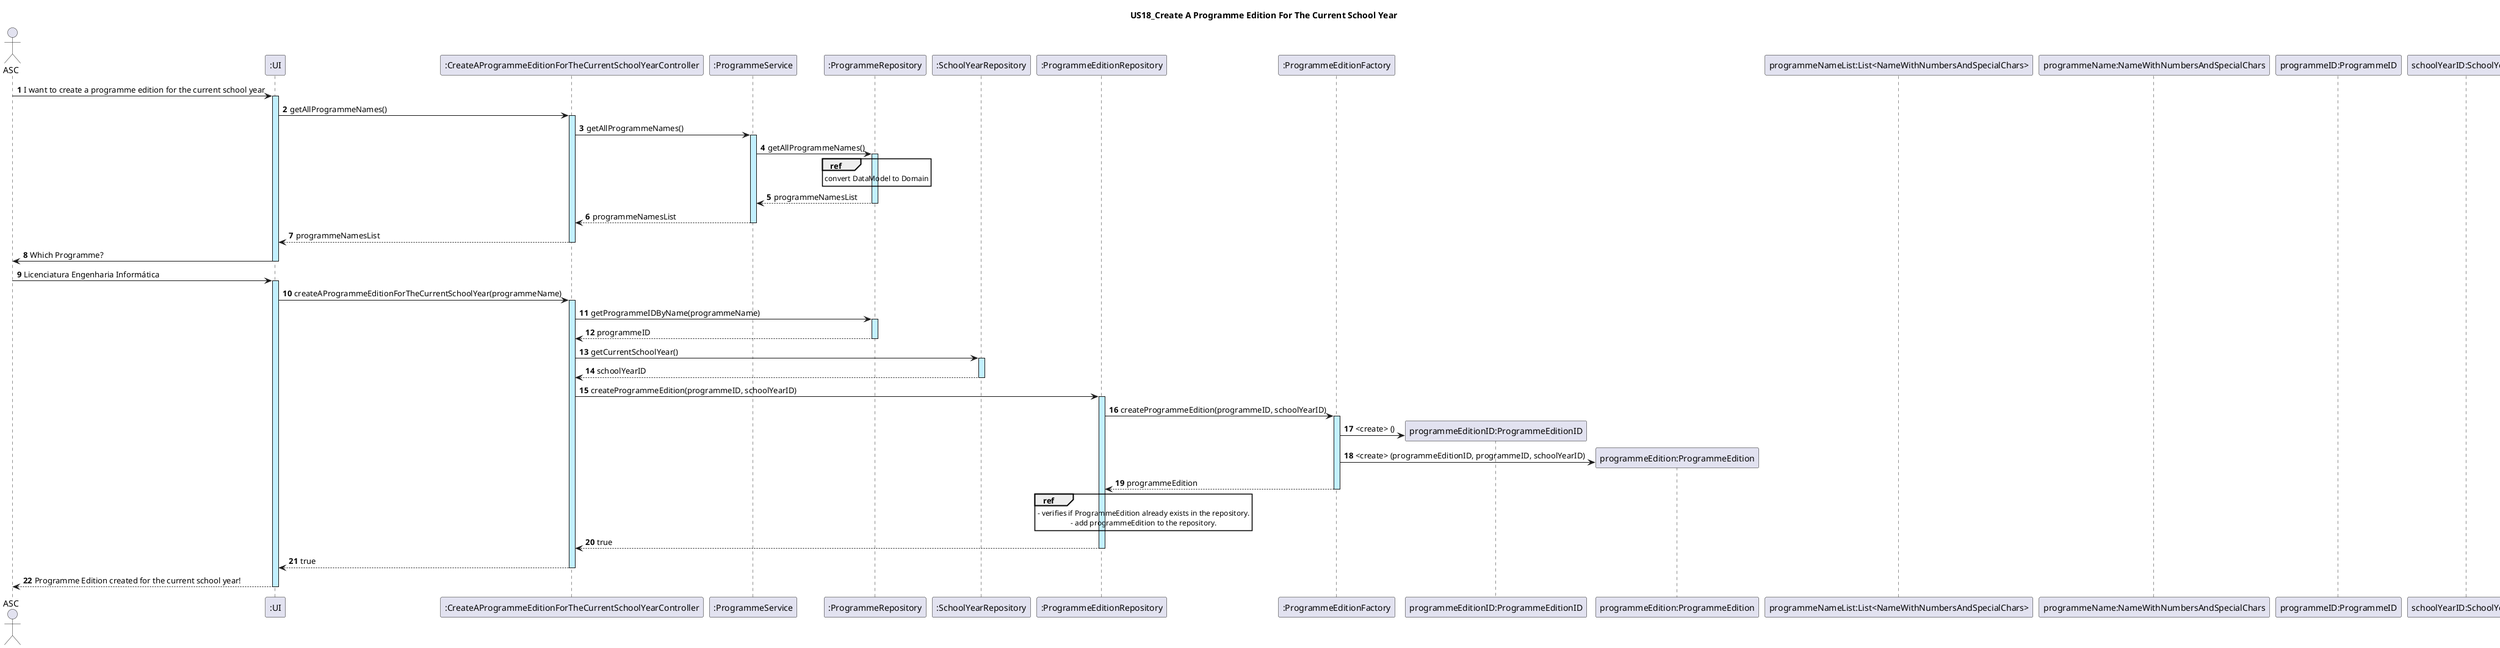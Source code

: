 @startuml
title : US18_Create A Programme Edition For The Current School Year
autonumber
Actor ASC

participant ":UI" as UI
participant ":CreateAProgrammeEditionForTheCurrentSchoolYearController" as CPEC
participant ":ProgrammeService" as PS
participant ":ProgrammeRepository" as PR
participant ":SchoolYearRepository" as SYR
participant ":ProgrammeEditionRepository" as PER
participant ":ProgrammeEditionFactory" as PEF

'get all programmes name
ASC -> UI ++ #application : I want to create a programme edition for the current school year
UI -> CPEC ++ #application : getAllProgrammeNames()
CPEC -> PS ++ #application : getAllProgrammeNames()
PS -> PR ++ #application : getAllProgrammeNames()
ref over PR
    convert DataModel to Domain
end ref
PR --> PS -- : programmeNamesList
PS --> CPEC -- : programmeNamesList
CPEC --> UI -- : programmeNamesList
UI -> ASC --  : Which Programme?
'''''''''''''''''''''''''''''''''''''''''

ASC -> UI ++ #application : Licenciatura Engenharia Informática
UI -> CPEC ++ #application : createAProgrammeEditionForTheCurrentSchoolYear(programmeName)

CPEC -> PR ++ #application : getProgrammeIDByName(programmeName)
PR --> CPEC -- : programmeID
CPEC -> SYR ++ #application : getCurrentSchoolYear()
SYR --> CPEC : schoolYearID
SYR --
CPEC -> PER ++ #application : createProgrammeEdition(programmeID, schoolYearID)
PER -> PEF ++ #application : createProgrammeEdition(programmeID, schoolYearID)

create "programmeEditionID:ProgrammeEditionID" as PEID
PEF -> PEID : <create> ()
create "programmeEdition:ProgrammeEdition" as PE
PEF -> PE : <create> (programmeEditionID, programmeID, schoolYearID)

PEF --> PER : programmeEdition
PEF--
ref over PER
    - verifies if ProgrammeEdition already exists in the repository.
    - add programmeEdition to the repository.
end ref
'PER -> PER : isProgrammeEditionAlreadyRegistered (programmeEdition)
'PER -> PER : add (programmeEdition)
PER --> CPEC : true
PER --
CPEC --> UI : true
CPEC --
UI --> ASC -- : Programme Edition created for the current school year!
participant "programmeNameList:List<NameWithNumbersAndSpecialChars>"
participant "programmeName:NameWithNumbersAndSpecialChars"
participant "programmeID:ProgrammeID"
participant "schoolYearID:SchoolYearID"
@enduml